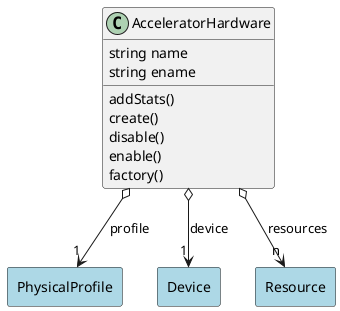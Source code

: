 @startuml

class "AcceleratorHardware" as Model {
 string name
 string ename

 addStats()
 create()
 disable()
 enable()
 factory()
 
}

rectangle "PhysicalProfile" as PhysicalProfile #lightblue {
}

Model o--> "1" PhysicalProfile : profile


rectangle "Device" as Device #lightblue {
}

Model o--> "1" Device : device


rectangle "Resource" as Resource #lightblue {
}

Model o--> "n" Resource : resources





@enduml
